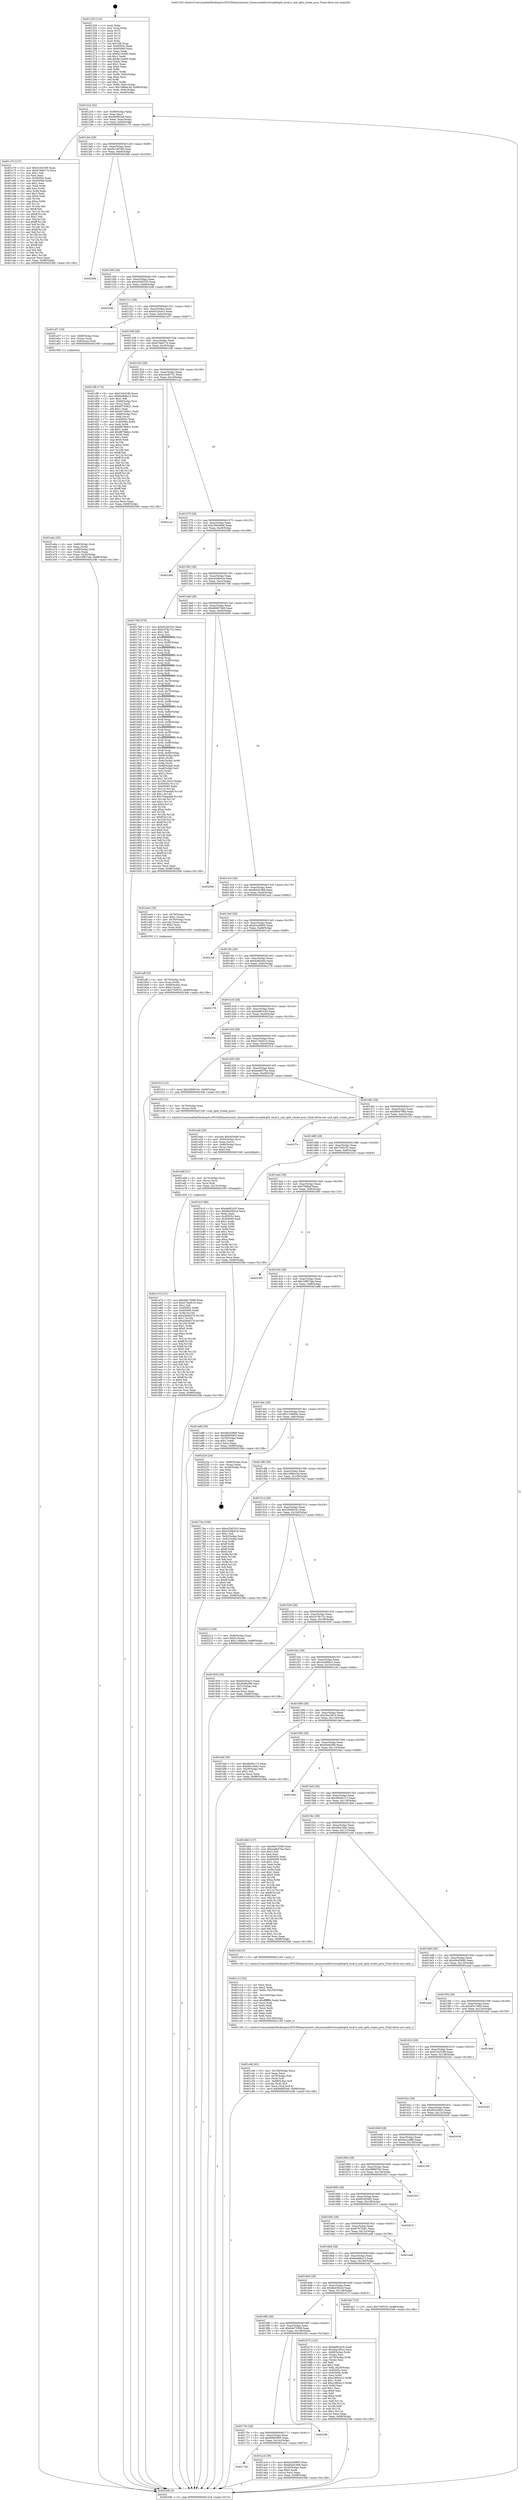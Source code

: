 digraph "0x401250" {
  label = "0x401250 (/mnt/c/Users/mathe/Desktop/tcc/POCII/binaries/extr_linuxsounddriversopl4opl4_local.h_snd_opl4_create_proc_Final-ollvm.out::main(0))"
  labelloc = "t"
  node[shape=record]

  Entry [label="",width=0.3,height=0.3,shape=circle,fillcolor=black,style=filled]
  "0x4012c4" [label="{
     0x4012c4 [32]\l
     | [instrs]\l
     &nbsp;&nbsp;0x4012c4 \<+6\>: mov -0x98(%rbp),%eax\l
     &nbsp;&nbsp;0x4012ca \<+2\>: mov %eax,%ecx\l
     &nbsp;&nbsp;0x4012cc \<+6\>: sub $0x949f53a6,%ecx\l
     &nbsp;&nbsp;0x4012d2 \<+6\>: mov %eax,-0xac(%rbp)\l
     &nbsp;&nbsp;0x4012d8 \<+6\>: mov %ecx,-0xb0(%rbp)\l
     &nbsp;&nbsp;0x4012de \<+6\>: je 0000000000401c70 \<main+0xa20\>\l
  }"]
  "0x401c70" [label="{
     0x401c70 [137]\l
     | [instrs]\l
     &nbsp;&nbsp;0x401c70 \<+5\>: mov $0x516cf189,%eax\l
     &nbsp;&nbsp;0x401c75 \<+5\>: mov $0xb79e6174,%ecx\l
     &nbsp;&nbsp;0x401c7a \<+2\>: mov $0x1,%dl\l
     &nbsp;&nbsp;0x401c7c \<+2\>: xor %esi,%esi\l
     &nbsp;&nbsp;0x401c7e \<+7\>: mov 0x40505c,%edi\l
     &nbsp;&nbsp;0x401c85 \<+8\>: mov 0x405060,%r8d\l
     &nbsp;&nbsp;0x401c8d \<+3\>: sub $0x1,%esi\l
     &nbsp;&nbsp;0x401c90 \<+3\>: mov %edi,%r9d\l
     &nbsp;&nbsp;0x401c93 \<+3\>: add %esi,%r9d\l
     &nbsp;&nbsp;0x401c96 \<+4\>: imul %r9d,%edi\l
     &nbsp;&nbsp;0x401c9a \<+3\>: and $0x1,%edi\l
     &nbsp;&nbsp;0x401c9d \<+3\>: cmp $0x0,%edi\l
     &nbsp;&nbsp;0x401ca0 \<+4\>: sete %r10b\l
     &nbsp;&nbsp;0x401ca4 \<+4\>: cmp $0xa,%r8d\l
     &nbsp;&nbsp;0x401ca8 \<+4\>: setl %r11b\l
     &nbsp;&nbsp;0x401cac \<+3\>: mov %r10b,%bl\l
     &nbsp;&nbsp;0x401caf \<+3\>: xor $0xff,%bl\l
     &nbsp;&nbsp;0x401cb2 \<+3\>: mov %r11b,%r14b\l
     &nbsp;&nbsp;0x401cb5 \<+4\>: xor $0xff,%r14b\l
     &nbsp;&nbsp;0x401cb9 \<+3\>: xor $0x1,%dl\l
     &nbsp;&nbsp;0x401cbc \<+3\>: mov %bl,%r15b\l
     &nbsp;&nbsp;0x401cbf \<+4\>: and $0xff,%r15b\l
     &nbsp;&nbsp;0x401cc3 \<+3\>: and %dl,%r10b\l
     &nbsp;&nbsp;0x401cc6 \<+3\>: mov %r14b,%r12b\l
     &nbsp;&nbsp;0x401cc9 \<+4\>: and $0xff,%r12b\l
     &nbsp;&nbsp;0x401ccd \<+3\>: and %dl,%r11b\l
     &nbsp;&nbsp;0x401cd0 \<+3\>: or %r10b,%r15b\l
     &nbsp;&nbsp;0x401cd3 \<+3\>: or %r11b,%r12b\l
     &nbsp;&nbsp;0x401cd6 \<+3\>: xor %r12b,%r15b\l
     &nbsp;&nbsp;0x401cd9 \<+3\>: or %r14b,%bl\l
     &nbsp;&nbsp;0x401cdc \<+3\>: xor $0xff,%bl\l
     &nbsp;&nbsp;0x401cdf \<+3\>: or $0x1,%dl\l
     &nbsp;&nbsp;0x401ce2 \<+2\>: and %dl,%bl\l
     &nbsp;&nbsp;0x401ce4 \<+3\>: or %bl,%r15b\l
     &nbsp;&nbsp;0x401ce7 \<+4\>: test $0x1,%r15b\l
     &nbsp;&nbsp;0x401ceb \<+3\>: cmovne %ecx,%eax\l
     &nbsp;&nbsp;0x401cee \<+6\>: mov %eax,-0x98(%rbp)\l
     &nbsp;&nbsp;0x401cf4 \<+5\>: jmp 00000000004023db \<main+0x118b\>\l
  }"]
  "0x4012e4" [label="{
     0x4012e4 [28]\l
     | [instrs]\l
     &nbsp;&nbsp;0x4012e4 \<+5\>: jmp 00000000004012e9 \<main+0x99\>\l
     &nbsp;&nbsp;0x4012e9 \<+6\>: mov -0xac(%rbp),%eax\l
     &nbsp;&nbsp;0x4012ef \<+5\>: sub $0x9c1d97d8,%eax\l
     &nbsp;&nbsp;0x4012f4 \<+6\>: mov %eax,-0xb4(%rbp)\l
     &nbsp;&nbsp;0x4012fa \<+6\>: je 000000000040228b \<main+0x103b\>\l
  }"]
  Exit [label="",width=0.3,height=0.3,shape=circle,fillcolor=black,style=filled,peripheries=2]
  "0x40228b" [label="{
     0x40228b\l
  }", style=dashed]
  "0x401300" [label="{
     0x401300 [28]\l
     | [instrs]\l
     &nbsp;&nbsp;0x401300 \<+5\>: jmp 0000000000401305 \<main+0xb5\>\l
     &nbsp;&nbsp;0x401305 \<+6\>: mov -0xac(%rbp),%eax\l
     &nbsp;&nbsp;0x40130b \<+5\>: sub $0xa5265333,%eax\l
     &nbsp;&nbsp;0x401310 \<+6\>: mov %eax,-0xb8(%rbp)\l
     &nbsp;&nbsp;0x401316 \<+6\>: je 0000000000402246 \<main+0xff6\>\l
  }"]
  "0x401e7d" [label="{
     0x401e7d [151]\l
     | [instrs]\l
     &nbsp;&nbsp;0x401e7d \<+5\>: mov $0x6de73598,%eax\l
     &nbsp;&nbsp;0x401e82 \<+5\>: mov $0xe73ed510,%esi\l
     &nbsp;&nbsp;0x401e87 \<+2\>: mov $0x1,%dl\l
     &nbsp;&nbsp;0x401e89 \<+8\>: mov 0x40505c,%r8d\l
     &nbsp;&nbsp;0x401e91 \<+8\>: mov 0x405060,%r9d\l
     &nbsp;&nbsp;0x401e99 \<+3\>: mov %r8d,%r10d\l
     &nbsp;&nbsp;0x401e9c \<+7\>: add $0xa26dd27d,%r10d\l
     &nbsp;&nbsp;0x401ea3 \<+4\>: sub $0x1,%r10d\l
     &nbsp;&nbsp;0x401ea7 \<+7\>: sub $0xa26dd27d,%r10d\l
     &nbsp;&nbsp;0x401eae \<+4\>: imul %r10d,%r8d\l
     &nbsp;&nbsp;0x401eb2 \<+4\>: and $0x1,%r8d\l
     &nbsp;&nbsp;0x401eb6 \<+4\>: cmp $0x0,%r8d\l
     &nbsp;&nbsp;0x401eba \<+4\>: sete %r11b\l
     &nbsp;&nbsp;0x401ebe \<+4\>: cmp $0xa,%r9d\l
     &nbsp;&nbsp;0x401ec2 \<+3\>: setl %bl\l
     &nbsp;&nbsp;0x401ec5 \<+3\>: mov %r11b,%r14b\l
     &nbsp;&nbsp;0x401ec8 \<+4\>: xor $0xff,%r14b\l
     &nbsp;&nbsp;0x401ecc \<+3\>: mov %bl,%r15b\l
     &nbsp;&nbsp;0x401ecf \<+4\>: xor $0xff,%r15b\l
     &nbsp;&nbsp;0x401ed3 \<+3\>: xor $0x0,%dl\l
     &nbsp;&nbsp;0x401ed6 \<+3\>: mov %r14b,%r12b\l
     &nbsp;&nbsp;0x401ed9 \<+4\>: and $0x0,%r12b\l
     &nbsp;&nbsp;0x401edd \<+3\>: and %dl,%r11b\l
     &nbsp;&nbsp;0x401ee0 \<+3\>: mov %r15b,%r13b\l
     &nbsp;&nbsp;0x401ee3 \<+4\>: and $0x0,%r13b\l
     &nbsp;&nbsp;0x401ee7 \<+2\>: and %dl,%bl\l
     &nbsp;&nbsp;0x401ee9 \<+3\>: or %r11b,%r12b\l
     &nbsp;&nbsp;0x401eec \<+3\>: or %bl,%r13b\l
     &nbsp;&nbsp;0x401eef \<+3\>: xor %r13b,%r12b\l
     &nbsp;&nbsp;0x401ef2 \<+3\>: or %r15b,%r14b\l
     &nbsp;&nbsp;0x401ef5 \<+4\>: xor $0xff,%r14b\l
     &nbsp;&nbsp;0x401ef9 \<+3\>: or $0x0,%dl\l
     &nbsp;&nbsp;0x401efc \<+3\>: and %dl,%r14b\l
     &nbsp;&nbsp;0x401eff \<+3\>: or %r14b,%r12b\l
     &nbsp;&nbsp;0x401f02 \<+4\>: test $0x1,%r12b\l
     &nbsp;&nbsp;0x401f06 \<+3\>: cmovne %esi,%eax\l
     &nbsp;&nbsp;0x401f09 \<+6\>: mov %eax,-0x98(%rbp)\l
     &nbsp;&nbsp;0x401f0f \<+5\>: jmp 00000000004023db \<main+0x118b\>\l
  }"]
  "0x402246" [label="{
     0x402246\l
  }", style=dashed]
  "0x40131c" [label="{
     0x40131c [28]\l
     | [instrs]\l
     &nbsp;&nbsp;0x40131c \<+5\>: jmp 0000000000401321 \<main+0xd1\>\l
     &nbsp;&nbsp;0x401321 \<+6\>: mov -0xac(%rbp),%eax\l
     &nbsp;&nbsp;0x401327 \<+5\>: sub $0xb520cec3,%eax\l
     &nbsp;&nbsp;0x40132c \<+6\>: mov %eax,-0xbc(%rbp)\l
     &nbsp;&nbsp;0x401332 \<+6\>: je 0000000000401a57 \<main+0x807\>\l
  }"]
  "0x401e68" [label="{
     0x401e68 [21]\l
     | [instrs]\l
     &nbsp;&nbsp;0x401e68 \<+4\>: mov -0x70(%rbp),%rcx\l
     &nbsp;&nbsp;0x401e6c \<+3\>: mov (%rcx),%rcx\l
     &nbsp;&nbsp;0x401e6f \<+3\>: mov %rcx,%rdi\l
     &nbsp;&nbsp;0x401e72 \<+6\>: mov %eax,-0x15c(%rbp)\l
     &nbsp;&nbsp;0x401e78 \<+5\>: call 0000000000401030 \<free@plt\>\l
     | [calls]\l
     &nbsp;&nbsp;0x401030 \{1\} (unknown)\l
  }"]
  "0x401a57" [label="{
     0x401a57 [19]\l
     | [instrs]\l
     &nbsp;&nbsp;0x401a57 \<+7\>: mov -0x88(%rbp),%rax\l
     &nbsp;&nbsp;0x401a5e \<+3\>: mov (%rax),%rax\l
     &nbsp;&nbsp;0x401a61 \<+4\>: mov 0x8(%rax),%rdi\l
     &nbsp;&nbsp;0x401a65 \<+5\>: call 0000000000401060 \<atoi@plt\>\l
     | [calls]\l
     &nbsp;&nbsp;0x401060 \{1\} (unknown)\l
  }"]
  "0x401338" [label="{
     0x401338 [28]\l
     | [instrs]\l
     &nbsp;&nbsp;0x401338 \<+5\>: jmp 000000000040133d \<main+0xed\>\l
     &nbsp;&nbsp;0x40133d \<+6\>: mov -0xac(%rbp),%eax\l
     &nbsp;&nbsp;0x401343 \<+5\>: sub $0xb79e6174,%eax\l
     &nbsp;&nbsp;0x401348 \<+6\>: mov %eax,-0xc0(%rbp)\l
     &nbsp;&nbsp;0x40134e \<+6\>: je 0000000000401cf9 \<main+0xaa9\>\l
  }"]
  "0x401e4b" [label="{
     0x401e4b [29]\l
     | [instrs]\l
     &nbsp;&nbsp;0x401e4b \<+10\>: movabs $0x4030d6,%rdi\l
     &nbsp;&nbsp;0x401e55 \<+4\>: mov -0x60(%rbp),%rcx\l
     &nbsp;&nbsp;0x401e59 \<+2\>: mov %eax,(%rcx)\l
     &nbsp;&nbsp;0x401e5b \<+4\>: mov -0x60(%rbp),%rcx\l
     &nbsp;&nbsp;0x401e5f \<+2\>: mov (%rcx),%esi\l
     &nbsp;&nbsp;0x401e61 \<+2\>: mov $0x0,%al\l
     &nbsp;&nbsp;0x401e63 \<+5\>: call 0000000000401040 \<printf@plt\>\l
     | [calls]\l
     &nbsp;&nbsp;0x401040 \{1\} (unknown)\l
  }"]
  "0x401cf9" [label="{
     0x401cf9 [174]\l
     | [instrs]\l
     &nbsp;&nbsp;0x401cf9 \<+5\>: mov $0x516cf189,%eax\l
     &nbsp;&nbsp;0x401cfe \<+5\>: mov $0x6adb6a13,%ecx\l
     &nbsp;&nbsp;0x401d03 \<+2\>: mov $0x1,%dl\l
     &nbsp;&nbsp;0x401d05 \<+4\>: mov -0x68(%rbp),%rsi\l
     &nbsp;&nbsp;0x401d09 \<+2\>: mov (%rsi),%edi\l
     &nbsp;&nbsp;0x401d0b \<+6\>: sub $0x837d5821,%edi\l
     &nbsp;&nbsp;0x401d11 \<+3\>: add $0x1,%edi\l
     &nbsp;&nbsp;0x401d14 \<+6\>: add $0x837d5821,%edi\l
     &nbsp;&nbsp;0x401d1a \<+4\>: mov -0x68(%rbp),%rsi\l
     &nbsp;&nbsp;0x401d1e \<+2\>: mov %edi,(%rsi)\l
     &nbsp;&nbsp;0x401d20 \<+7\>: mov 0x40505c,%edi\l
     &nbsp;&nbsp;0x401d27 \<+8\>: mov 0x405060,%r8d\l
     &nbsp;&nbsp;0x401d2f \<+3\>: mov %edi,%r9d\l
     &nbsp;&nbsp;0x401d32 \<+7\>: sub $0x8878b6cc,%r9d\l
     &nbsp;&nbsp;0x401d39 \<+4\>: sub $0x1,%r9d\l
     &nbsp;&nbsp;0x401d3d \<+7\>: add $0x8878b6cc,%r9d\l
     &nbsp;&nbsp;0x401d44 \<+4\>: imul %r9d,%edi\l
     &nbsp;&nbsp;0x401d48 \<+3\>: and $0x1,%edi\l
     &nbsp;&nbsp;0x401d4b \<+3\>: cmp $0x0,%edi\l
     &nbsp;&nbsp;0x401d4e \<+4\>: sete %r10b\l
     &nbsp;&nbsp;0x401d52 \<+4\>: cmp $0xa,%r8d\l
     &nbsp;&nbsp;0x401d56 \<+4\>: setl %r11b\l
     &nbsp;&nbsp;0x401d5a \<+3\>: mov %r10b,%bl\l
     &nbsp;&nbsp;0x401d5d \<+3\>: xor $0xff,%bl\l
     &nbsp;&nbsp;0x401d60 \<+3\>: mov %r11b,%r14b\l
     &nbsp;&nbsp;0x401d63 \<+4\>: xor $0xff,%r14b\l
     &nbsp;&nbsp;0x401d67 \<+3\>: xor $0x1,%dl\l
     &nbsp;&nbsp;0x401d6a \<+3\>: mov %bl,%r15b\l
     &nbsp;&nbsp;0x401d6d \<+4\>: and $0xff,%r15b\l
     &nbsp;&nbsp;0x401d71 \<+3\>: and %dl,%r10b\l
     &nbsp;&nbsp;0x401d74 \<+3\>: mov %r14b,%r12b\l
     &nbsp;&nbsp;0x401d77 \<+4\>: and $0xff,%r12b\l
     &nbsp;&nbsp;0x401d7b \<+3\>: and %dl,%r11b\l
     &nbsp;&nbsp;0x401d7e \<+3\>: or %r10b,%r15b\l
     &nbsp;&nbsp;0x401d81 \<+3\>: or %r11b,%r12b\l
     &nbsp;&nbsp;0x401d84 \<+3\>: xor %r12b,%r15b\l
     &nbsp;&nbsp;0x401d87 \<+3\>: or %r14b,%bl\l
     &nbsp;&nbsp;0x401d8a \<+3\>: xor $0xff,%bl\l
     &nbsp;&nbsp;0x401d8d \<+3\>: or $0x1,%dl\l
     &nbsp;&nbsp;0x401d90 \<+2\>: and %dl,%bl\l
     &nbsp;&nbsp;0x401d92 \<+3\>: or %bl,%r15b\l
     &nbsp;&nbsp;0x401d95 \<+4\>: test $0x1,%r15b\l
     &nbsp;&nbsp;0x401d99 \<+3\>: cmovne %ecx,%eax\l
     &nbsp;&nbsp;0x401d9c \<+6\>: mov %eax,-0x98(%rbp)\l
     &nbsp;&nbsp;0x401da2 \<+5\>: jmp 00000000004023db \<main+0x118b\>\l
  }"]
  "0x401354" [label="{
     0x401354 [28]\l
     | [instrs]\l
     &nbsp;&nbsp;0x401354 \<+5\>: jmp 0000000000401359 \<main+0x109\>\l
     &nbsp;&nbsp;0x401359 \<+6\>: mov -0xac(%rbp),%eax\l
     &nbsp;&nbsp;0x40135f \<+5\>: sub $0xc4cd9731,%eax\l
     &nbsp;&nbsp;0x401364 \<+6\>: mov %eax,-0xc4(%rbp)\l
     &nbsp;&nbsp;0x40136a \<+6\>: je 00000000004021a2 \<main+0xf52\>\l
  }"]
  "0x401c46" [label="{
     0x401c46 [42]\l
     | [instrs]\l
     &nbsp;&nbsp;0x401c46 \<+6\>: mov -0x158(%rbp),%ecx\l
     &nbsp;&nbsp;0x401c4c \<+3\>: imul %eax,%ecx\l
     &nbsp;&nbsp;0x401c4f \<+4\>: mov -0x70(%rbp),%r8\l
     &nbsp;&nbsp;0x401c53 \<+3\>: mov (%r8),%r8\l
     &nbsp;&nbsp;0x401c56 \<+4\>: mov -0x68(%rbp),%r9\l
     &nbsp;&nbsp;0x401c5a \<+3\>: movslq (%r9),%r9\l
     &nbsp;&nbsp;0x401c5d \<+4\>: mov %ecx,(%r8,%r9,4)\l
     &nbsp;&nbsp;0x401c61 \<+10\>: movl $0x949f53a6,-0x98(%rbp)\l
     &nbsp;&nbsp;0x401c6b \<+5\>: jmp 00000000004023db \<main+0x118b\>\l
  }"]
  "0x4021a2" [label="{
     0x4021a2\l
  }", style=dashed]
  "0x401370" [label="{
     0x401370 [28]\l
     | [instrs]\l
     &nbsp;&nbsp;0x401370 \<+5\>: jmp 0000000000401375 \<main+0x125\>\l
     &nbsp;&nbsp;0x401375 \<+6\>: mov -0xac(%rbp),%eax\l
     &nbsp;&nbsp;0x40137b \<+5\>: sub $0xc56e5e69,%eax\l
     &nbsp;&nbsp;0x401380 \<+6\>: mov %eax,-0xc8(%rbp)\l
     &nbsp;&nbsp;0x401386 \<+6\>: je 0000000000402348 \<main+0x10f8\>\l
  }"]
  "0x401c12" [label="{
     0x401c12 [52]\l
     | [instrs]\l
     &nbsp;&nbsp;0x401c12 \<+2\>: xor %ecx,%ecx\l
     &nbsp;&nbsp;0x401c14 \<+5\>: mov $0x2,%edx\l
     &nbsp;&nbsp;0x401c19 \<+6\>: mov %edx,-0x154(%rbp)\l
     &nbsp;&nbsp;0x401c1f \<+1\>: cltd\l
     &nbsp;&nbsp;0x401c20 \<+6\>: mov -0x154(%rbp),%esi\l
     &nbsp;&nbsp;0x401c26 \<+2\>: idiv %esi\l
     &nbsp;&nbsp;0x401c28 \<+6\>: imul $0xfffffffe,%edx,%edx\l
     &nbsp;&nbsp;0x401c2e \<+2\>: mov %ecx,%edi\l
     &nbsp;&nbsp;0x401c30 \<+2\>: sub %edx,%edi\l
     &nbsp;&nbsp;0x401c32 \<+2\>: mov %ecx,%edx\l
     &nbsp;&nbsp;0x401c34 \<+3\>: sub $0x1,%edx\l
     &nbsp;&nbsp;0x401c37 \<+2\>: add %edx,%edi\l
     &nbsp;&nbsp;0x401c39 \<+2\>: sub %edi,%ecx\l
     &nbsp;&nbsp;0x401c3b \<+6\>: mov %ecx,-0x158(%rbp)\l
     &nbsp;&nbsp;0x401c41 \<+5\>: call 0000000000401160 \<next_i\>\l
     | [calls]\l
     &nbsp;&nbsp;0x401160 \{1\} (/mnt/c/Users/mathe/Desktop/tcc/POCII/binaries/extr_linuxsounddriversopl4opl4_local.h_snd_opl4_create_proc_Final-ollvm.out::next_i)\l
  }"]
  "0x402348" [label="{
     0x402348\l
  }", style=dashed]
  "0x40138c" [label="{
     0x40138c [28]\l
     | [instrs]\l
     &nbsp;&nbsp;0x40138c \<+5\>: jmp 0000000000401391 \<main+0x141\>\l
     &nbsp;&nbsp;0x401391 \<+6\>: mov -0xac(%rbp),%eax\l
     &nbsp;&nbsp;0x401397 \<+5\>: sub $0xc628b424,%eax\l
     &nbsp;&nbsp;0x40139c \<+6\>: mov %eax,-0xcc(%rbp)\l
     &nbsp;&nbsp;0x4013a2 \<+6\>: je 00000000004017b8 \<main+0x568\>\l
  }"]
  "0x401aff" [label="{
     0x401aff [32]\l
     | [instrs]\l
     &nbsp;&nbsp;0x401aff \<+4\>: mov -0x70(%rbp),%rdi\l
     &nbsp;&nbsp;0x401b03 \<+3\>: mov %rax,(%rdi)\l
     &nbsp;&nbsp;0x401b06 \<+4\>: mov -0x68(%rbp),%rax\l
     &nbsp;&nbsp;0x401b0a \<+6\>: movl $0x0,(%rax)\l
     &nbsp;&nbsp;0x401b10 \<+10\>: movl $0x750f103,-0x98(%rbp)\l
     &nbsp;&nbsp;0x401b1a \<+5\>: jmp 00000000004023db \<main+0x118b\>\l
  }"]
  "0x4017b8" [label="{
     0x4017b8 [376]\l
     | [instrs]\l
     &nbsp;&nbsp;0x4017b8 \<+5\>: mov $0xa5265333,%eax\l
     &nbsp;&nbsp;0x4017bd \<+5\>: mov $0x2478c72c,%ecx\l
     &nbsp;&nbsp;0x4017c2 \<+2\>: mov $0x1,%dl\l
     &nbsp;&nbsp;0x4017c4 \<+3\>: mov %rsp,%rsi\l
     &nbsp;&nbsp;0x4017c7 \<+4\>: add $0xfffffffffffffff0,%rsi\l
     &nbsp;&nbsp;0x4017cb \<+3\>: mov %rsi,%rsp\l
     &nbsp;&nbsp;0x4017ce \<+7\>: mov %rsi,-0x90(%rbp)\l
     &nbsp;&nbsp;0x4017d5 \<+3\>: mov %rsp,%rsi\l
     &nbsp;&nbsp;0x4017d8 \<+4\>: add $0xfffffffffffffff0,%rsi\l
     &nbsp;&nbsp;0x4017dc \<+3\>: mov %rsi,%rsp\l
     &nbsp;&nbsp;0x4017df \<+3\>: mov %rsp,%rdi\l
     &nbsp;&nbsp;0x4017e2 \<+4\>: add $0xfffffffffffffff0,%rdi\l
     &nbsp;&nbsp;0x4017e6 \<+3\>: mov %rdi,%rsp\l
     &nbsp;&nbsp;0x4017e9 \<+7\>: mov %rdi,-0x88(%rbp)\l
     &nbsp;&nbsp;0x4017f0 \<+3\>: mov %rsp,%rdi\l
     &nbsp;&nbsp;0x4017f3 \<+4\>: add $0xfffffffffffffff0,%rdi\l
     &nbsp;&nbsp;0x4017f7 \<+3\>: mov %rdi,%rsp\l
     &nbsp;&nbsp;0x4017fa \<+4\>: mov %rdi,-0x80(%rbp)\l
     &nbsp;&nbsp;0x4017fe \<+3\>: mov %rsp,%rdi\l
     &nbsp;&nbsp;0x401801 \<+4\>: add $0xfffffffffffffff0,%rdi\l
     &nbsp;&nbsp;0x401805 \<+3\>: mov %rdi,%rsp\l
     &nbsp;&nbsp;0x401808 \<+4\>: mov %rdi,-0x78(%rbp)\l
     &nbsp;&nbsp;0x40180c \<+3\>: mov %rsp,%rdi\l
     &nbsp;&nbsp;0x40180f \<+4\>: add $0xfffffffffffffff0,%rdi\l
     &nbsp;&nbsp;0x401813 \<+3\>: mov %rdi,%rsp\l
     &nbsp;&nbsp;0x401816 \<+4\>: mov %rdi,-0x70(%rbp)\l
     &nbsp;&nbsp;0x40181a \<+3\>: mov %rsp,%rdi\l
     &nbsp;&nbsp;0x40181d \<+4\>: add $0xfffffffffffffff0,%rdi\l
     &nbsp;&nbsp;0x401821 \<+3\>: mov %rdi,%rsp\l
     &nbsp;&nbsp;0x401824 \<+4\>: mov %rdi,-0x68(%rbp)\l
     &nbsp;&nbsp;0x401828 \<+3\>: mov %rsp,%rdi\l
     &nbsp;&nbsp;0x40182b \<+4\>: add $0xfffffffffffffff0,%rdi\l
     &nbsp;&nbsp;0x40182f \<+3\>: mov %rdi,%rsp\l
     &nbsp;&nbsp;0x401832 \<+4\>: mov %rdi,-0x60(%rbp)\l
     &nbsp;&nbsp;0x401836 \<+3\>: mov %rsp,%rdi\l
     &nbsp;&nbsp;0x401839 \<+4\>: add $0xfffffffffffffff0,%rdi\l
     &nbsp;&nbsp;0x40183d \<+3\>: mov %rdi,%rsp\l
     &nbsp;&nbsp;0x401840 \<+4\>: mov %rdi,-0x58(%rbp)\l
     &nbsp;&nbsp;0x401844 \<+3\>: mov %rsp,%rdi\l
     &nbsp;&nbsp;0x401847 \<+4\>: add $0xfffffffffffffff0,%rdi\l
     &nbsp;&nbsp;0x40184b \<+3\>: mov %rdi,%rsp\l
     &nbsp;&nbsp;0x40184e \<+4\>: mov %rdi,-0x50(%rbp)\l
     &nbsp;&nbsp;0x401852 \<+3\>: mov %rsp,%rdi\l
     &nbsp;&nbsp;0x401855 \<+4\>: add $0xfffffffffffffff0,%rdi\l
     &nbsp;&nbsp;0x401859 \<+3\>: mov %rdi,%rsp\l
     &nbsp;&nbsp;0x40185c \<+4\>: mov %rdi,-0x48(%rbp)\l
     &nbsp;&nbsp;0x401860 \<+3\>: mov %rsp,%rdi\l
     &nbsp;&nbsp;0x401863 \<+4\>: add $0xfffffffffffffff0,%rdi\l
     &nbsp;&nbsp;0x401867 \<+3\>: mov %rdi,%rsp\l
     &nbsp;&nbsp;0x40186a \<+4\>: mov %rdi,-0x40(%rbp)\l
     &nbsp;&nbsp;0x40186e \<+7\>: mov -0x90(%rbp),%rdi\l
     &nbsp;&nbsp;0x401875 \<+6\>: movl $0x0,(%rdi)\l
     &nbsp;&nbsp;0x40187b \<+7\>: mov -0x9c(%rbp),%r8d\l
     &nbsp;&nbsp;0x401882 \<+3\>: mov %r8d,(%rsi)\l
     &nbsp;&nbsp;0x401885 \<+7\>: mov -0x88(%rbp),%rdi\l
     &nbsp;&nbsp;0x40188c \<+7\>: mov -0xa8(%rbp),%r9\l
     &nbsp;&nbsp;0x401893 \<+3\>: mov %r9,(%rdi)\l
     &nbsp;&nbsp;0x401896 \<+3\>: cmpl $0x2,(%rsi)\l
     &nbsp;&nbsp;0x401899 \<+4\>: setne %r10b\l
     &nbsp;&nbsp;0x40189d \<+4\>: and $0x1,%r10b\l
     &nbsp;&nbsp;0x4018a1 \<+4\>: mov %r10b,-0x31(%rbp)\l
     &nbsp;&nbsp;0x4018a5 \<+8\>: mov 0x40505c,%r11d\l
     &nbsp;&nbsp;0x4018ad \<+7\>: mov 0x405060,%ebx\l
     &nbsp;&nbsp;0x4018b4 \<+3\>: mov %r11d,%r14d\l
     &nbsp;&nbsp;0x4018b7 \<+7\>: add $0x703aeda8,%r14d\l
     &nbsp;&nbsp;0x4018be \<+4\>: sub $0x1,%r14d\l
     &nbsp;&nbsp;0x4018c2 \<+7\>: sub $0x703aeda8,%r14d\l
     &nbsp;&nbsp;0x4018c9 \<+4\>: imul %r14d,%r11d\l
     &nbsp;&nbsp;0x4018cd \<+4\>: and $0x1,%r11d\l
     &nbsp;&nbsp;0x4018d1 \<+4\>: cmp $0x0,%r11d\l
     &nbsp;&nbsp;0x4018d5 \<+4\>: sete %r10b\l
     &nbsp;&nbsp;0x4018d9 \<+3\>: cmp $0xa,%ebx\l
     &nbsp;&nbsp;0x4018dc \<+4\>: setl %r15b\l
     &nbsp;&nbsp;0x4018e0 \<+3\>: mov %r10b,%r12b\l
     &nbsp;&nbsp;0x4018e3 \<+4\>: xor $0xff,%r12b\l
     &nbsp;&nbsp;0x4018e7 \<+3\>: mov %r15b,%r13b\l
     &nbsp;&nbsp;0x4018ea \<+4\>: xor $0xff,%r13b\l
     &nbsp;&nbsp;0x4018ee \<+3\>: xor $0x0,%dl\l
     &nbsp;&nbsp;0x4018f1 \<+3\>: mov %r12b,%sil\l
     &nbsp;&nbsp;0x4018f4 \<+4\>: and $0x0,%sil\l
     &nbsp;&nbsp;0x4018f8 \<+3\>: and %dl,%r10b\l
     &nbsp;&nbsp;0x4018fb \<+3\>: mov %r13b,%dil\l
     &nbsp;&nbsp;0x4018fe \<+4\>: and $0x0,%dil\l
     &nbsp;&nbsp;0x401902 \<+3\>: and %dl,%r15b\l
     &nbsp;&nbsp;0x401905 \<+3\>: or %r10b,%sil\l
     &nbsp;&nbsp;0x401908 \<+3\>: or %r15b,%dil\l
     &nbsp;&nbsp;0x40190b \<+3\>: xor %dil,%sil\l
     &nbsp;&nbsp;0x40190e \<+3\>: or %r13b,%r12b\l
     &nbsp;&nbsp;0x401911 \<+4\>: xor $0xff,%r12b\l
     &nbsp;&nbsp;0x401915 \<+3\>: or $0x0,%dl\l
     &nbsp;&nbsp;0x401918 \<+3\>: and %dl,%r12b\l
     &nbsp;&nbsp;0x40191b \<+3\>: or %r12b,%sil\l
     &nbsp;&nbsp;0x40191e \<+4\>: test $0x1,%sil\l
     &nbsp;&nbsp;0x401922 \<+3\>: cmovne %ecx,%eax\l
     &nbsp;&nbsp;0x401925 \<+6\>: mov %eax,-0x98(%rbp)\l
     &nbsp;&nbsp;0x40192b \<+5\>: jmp 00000000004023db \<main+0x118b\>\l
  }"]
  "0x4013a8" [label="{
     0x4013a8 [28]\l
     | [instrs]\l
     &nbsp;&nbsp;0x4013a8 \<+5\>: jmp 00000000004013ad \<main+0x15d\>\l
     &nbsp;&nbsp;0x4013ad \<+6\>: mov -0xac(%rbp),%eax\l
     &nbsp;&nbsp;0x4013b3 \<+5\>: sub $0xd6667d49,%eax\l
     &nbsp;&nbsp;0x4013b8 \<+6\>: mov %eax,-0xd0(%rbp)\l
     &nbsp;&nbsp;0x4013be \<+6\>: je 0000000000402006 \<main+0xdb6\>\l
  }"]
  "0x401728" [label="{
     0x401728\l
  }", style=dashed]
  "0x402006" [label="{
     0x402006\l
  }", style=dashed]
  "0x4013c4" [label="{
     0x4013c4 [28]\l
     | [instrs]\l
     &nbsp;&nbsp;0x4013c4 \<+5\>: jmp 00000000004013c9 \<main+0x179\>\l
     &nbsp;&nbsp;0x4013c9 \<+6\>: mov -0xac(%rbp),%eax\l
     &nbsp;&nbsp;0x4013cf \<+5\>: sub $0xdbdd1968,%eax\l
     &nbsp;&nbsp;0x4013d4 \<+6\>: mov %eax,-0xd4(%rbp)\l
     &nbsp;&nbsp;0x4013da \<+6\>: je 0000000000401ae2 \<main+0x892\>\l
  }"]
  "0x401ac4" [label="{
     0x401ac4 [30]\l
     | [instrs]\l
     &nbsp;&nbsp;0x401ac4 \<+5\>: mov $0xdca36900,%eax\l
     &nbsp;&nbsp;0x401ac9 \<+5\>: mov $0xdbdd1968,%ecx\l
     &nbsp;&nbsp;0x401ace \<+3\>: mov -0x30(%rbp),%edx\l
     &nbsp;&nbsp;0x401ad1 \<+3\>: cmp $0x0,%edx\l
     &nbsp;&nbsp;0x401ad4 \<+3\>: cmove %ecx,%eax\l
     &nbsp;&nbsp;0x401ad7 \<+6\>: mov %eax,-0x98(%rbp)\l
     &nbsp;&nbsp;0x401add \<+5\>: jmp 00000000004023db \<main+0x118b\>\l
  }"]
  "0x401ae2" [label="{
     0x401ae2 [29]\l
     | [instrs]\l
     &nbsp;&nbsp;0x401ae2 \<+4\>: mov -0x78(%rbp),%rax\l
     &nbsp;&nbsp;0x401ae6 \<+6\>: movl $0x1,(%rax)\l
     &nbsp;&nbsp;0x401aec \<+4\>: mov -0x78(%rbp),%rax\l
     &nbsp;&nbsp;0x401af0 \<+3\>: movslq (%rax),%rax\l
     &nbsp;&nbsp;0x401af3 \<+4\>: shl $0x2,%rax\l
     &nbsp;&nbsp;0x401af7 \<+3\>: mov %rax,%rdi\l
     &nbsp;&nbsp;0x401afa \<+5\>: call 0000000000401050 \<malloc@plt\>\l
     | [calls]\l
     &nbsp;&nbsp;0x401050 \{1\} (unknown)\l
  }"]
  "0x4013e0" [label="{
     0x4013e0 [28]\l
     | [instrs]\l
     &nbsp;&nbsp;0x4013e0 \<+5\>: jmp 00000000004013e5 \<main+0x195\>\l
     &nbsp;&nbsp;0x4013e5 \<+6\>: mov -0xac(%rbp),%eax\l
     &nbsp;&nbsp;0x4013eb \<+5\>: sub $0xdca36900,%eax\l
     &nbsp;&nbsp;0x4013f0 \<+6\>: mov %eax,-0xd8(%rbp)\l
     &nbsp;&nbsp;0x4013f6 \<+6\>: je 00000000004021ef \<main+0xf9f\>\l
  }"]
  "0x40170c" [label="{
     0x40170c [28]\l
     | [instrs]\l
     &nbsp;&nbsp;0x40170c \<+5\>: jmp 0000000000401711 \<main+0x4c1\>\l
     &nbsp;&nbsp;0x401711 \<+6\>: mov -0xac(%rbp),%eax\l
     &nbsp;&nbsp;0x401717 \<+5\>: sub $0x6f565d05,%eax\l
     &nbsp;&nbsp;0x40171c \<+6\>: mov %eax,-0x14c(%rbp)\l
     &nbsp;&nbsp;0x401722 \<+6\>: je 0000000000401ac4 \<main+0x874\>\l
  }"]
  "0x4021ef" [label="{
     0x4021ef\l
  }", style=dashed]
  "0x4013fc" [label="{
     0x4013fc [28]\l
     | [instrs]\l
     &nbsp;&nbsp;0x4013fc \<+5\>: jmp 0000000000401401 \<main+0x1b1\>\l
     &nbsp;&nbsp;0x401401 \<+6\>: mov -0xac(%rbp),%eax\l
     &nbsp;&nbsp;0x401407 \<+5\>: sub $0xdcf024dc,%eax\l
     &nbsp;&nbsp;0x40140c \<+6\>: mov %eax,-0xdc(%rbp)\l
     &nbsp;&nbsp;0x401412 \<+6\>: je 0000000000402178 \<main+0xf28\>\l
  }"]
  "0x4022fb" [label="{
     0x4022fb\l
  }", style=dashed]
  "0x402178" [label="{
     0x402178\l
  }", style=dashed]
  "0x401418" [label="{
     0x401418 [28]\l
     | [instrs]\l
     &nbsp;&nbsp;0x401418 \<+5\>: jmp 000000000040141d \<main+0x1cd\>\l
     &nbsp;&nbsp;0x40141d \<+6\>: mov -0xac(%rbp),%eax\l
     &nbsp;&nbsp;0x401423 \<+5\>: sub $0xdef81b35,%eax\l
     &nbsp;&nbsp;0x401428 \<+6\>: mov %eax,-0xe0(%rbp)\l
     &nbsp;&nbsp;0x40142e \<+6\>: je 00000000004022ac \<main+0x105c\>\l
  }"]
  "0x4016f0" [label="{
     0x4016f0 [28]\l
     | [instrs]\l
     &nbsp;&nbsp;0x4016f0 \<+5\>: jmp 00000000004016f5 \<main+0x4a5\>\l
     &nbsp;&nbsp;0x4016f5 \<+6\>: mov -0xac(%rbp),%eax\l
     &nbsp;&nbsp;0x4016fb \<+5\>: sub $0x6de73598,%eax\l
     &nbsp;&nbsp;0x401700 \<+6\>: mov %eax,-0x148(%rbp)\l
     &nbsp;&nbsp;0x401706 \<+6\>: je 00000000004022fb \<main+0x10ab\>\l
  }"]
  "0x4022ac" [label="{
     0x4022ac\l
  }", style=dashed]
  "0x401434" [label="{
     0x401434 [28]\l
     | [instrs]\l
     &nbsp;&nbsp;0x401434 \<+5\>: jmp 0000000000401439 \<main+0x1e9\>\l
     &nbsp;&nbsp;0x401439 \<+6\>: mov -0xac(%rbp),%eax\l
     &nbsp;&nbsp;0x40143f \<+5\>: sub $0xe73ed510,%eax\l
     &nbsp;&nbsp;0x401444 \<+6\>: mov %eax,-0xe4(%rbp)\l
     &nbsp;&nbsp;0x40144a \<+6\>: je 0000000000401f14 \<main+0xcc4\>\l
  }"]
  "0x401b75" [label="{
     0x401b75 [122]\l
     | [instrs]\l
     &nbsp;&nbsp;0x401b75 \<+5\>: mov $0xdef81b35,%eax\l
     &nbsp;&nbsp;0x401b7a \<+5\>: mov $0x2ba1f01d,%ecx\l
     &nbsp;&nbsp;0x401b7f \<+4\>: mov -0x68(%rbp),%rdx\l
     &nbsp;&nbsp;0x401b83 \<+2\>: mov (%rdx),%esi\l
     &nbsp;&nbsp;0x401b85 \<+4\>: mov -0x78(%rbp),%rdx\l
     &nbsp;&nbsp;0x401b89 \<+2\>: cmp (%rdx),%esi\l
     &nbsp;&nbsp;0x401b8b \<+4\>: setl %dil\l
     &nbsp;&nbsp;0x401b8f \<+4\>: and $0x1,%dil\l
     &nbsp;&nbsp;0x401b93 \<+4\>: mov %dil,-0x29(%rbp)\l
     &nbsp;&nbsp;0x401b97 \<+7\>: mov 0x40505c,%esi\l
     &nbsp;&nbsp;0x401b9e \<+8\>: mov 0x405060,%r8d\l
     &nbsp;&nbsp;0x401ba6 \<+3\>: mov %esi,%r9d\l
     &nbsp;&nbsp;0x401ba9 \<+7\>: sub $0xc2893a13,%r9d\l
     &nbsp;&nbsp;0x401bb0 \<+4\>: sub $0x1,%r9d\l
     &nbsp;&nbsp;0x401bb4 \<+7\>: add $0xc2893a13,%r9d\l
     &nbsp;&nbsp;0x401bbb \<+4\>: imul %r9d,%esi\l
     &nbsp;&nbsp;0x401bbf \<+3\>: and $0x1,%esi\l
     &nbsp;&nbsp;0x401bc2 \<+3\>: cmp $0x0,%esi\l
     &nbsp;&nbsp;0x401bc5 \<+4\>: sete %dil\l
     &nbsp;&nbsp;0x401bc9 \<+4\>: cmp $0xa,%r8d\l
     &nbsp;&nbsp;0x401bcd \<+4\>: setl %r10b\l
     &nbsp;&nbsp;0x401bd1 \<+3\>: mov %dil,%r11b\l
     &nbsp;&nbsp;0x401bd4 \<+3\>: and %r10b,%r11b\l
     &nbsp;&nbsp;0x401bd7 \<+3\>: xor %r10b,%dil\l
     &nbsp;&nbsp;0x401bda \<+3\>: or %dil,%r11b\l
     &nbsp;&nbsp;0x401bdd \<+4\>: test $0x1,%r11b\l
     &nbsp;&nbsp;0x401be1 \<+3\>: cmovne %ecx,%eax\l
     &nbsp;&nbsp;0x401be4 \<+6\>: mov %eax,-0x98(%rbp)\l
     &nbsp;&nbsp;0x401bea \<+5\>: jmp 00000000004023db \<main+0x118b\>\l
  }"]
  "0x401f14" [label="{
     0x401f14 [15]\l
     | [instrs]\l
     &nbsp;&nbsp;0x401f14 \<+10\>: movl $0x2090616c,-0x98(%rbp)\l
     &nbsp;&nbsp;0x401f1e \<+5\>: jmp 00000000004023db \<main+0x118b\>\l
  }"]
  "0x401450" [label="{
     0x401450 [28]\l
     | [instrs]\l
     &nbsp;&nbsp;0x401450 \<+5\>: jmp 0000000000401455 \<main+0x205\>\l
     &nbsp;&nbsp;0x401455 \<+6\>: mov -0xac(%rbp),%eax\l
     &nbsp;&nbsp;0x40145b \<+5\>: sub $0xeed637be,%eax\l
     &nbsp;&nbsp;0x401460 \<+6\>: mov %eax,-0xe8(%rbp)\l
     &nbsp;&nbsp;0x401466 \<+6\>: je 0000000000401e3f \<main+0xbef\>\l
  }"]
  "0x4016d4" [label="{
     0x4016d4 [28]\l
     | [instrs]\l
     &nbsp;&nbsp;0x4016d4 \<+5\>: jmp 00000000004016d9 \<main+0x489\>\l
     &nbsp;&nbsp;0x4016d9 \<+6\>: mov -0xac(%rbp),%eax\l
     &nbsp;&nbsp;0x4016df \<+5\>: sub $0x6bd392cd,%eax\l
     &nbsp;&nbsp;0x4016e4 \<+6\>: mov %eax,-0x144(%rbp)\l
     &nbsp;&nbsp;0x4016ea \<+6\>: je 0000000000401b75 \<main+0x925\>\l
  }"]
  "0x401e3f" [label="{
     0x401e3f [12]\l
     | [instrs]\l
     &nbsp;&nbsp;0x401e3f \<+4\>: mov -0x70(%rbp),%rax\l
     &nbsp;&nbsp;0x401e43 \<+3\>: mov (%rax),%rdi\l
     &nbsp;&nbsp;0x401e46 \<+5\>: call 0000000000401240 \<snd_opl4_create_proc\>\l
     | [calls]\l
     &nbsp;&nbsp;0x401240 \{1\} (/mnt/c/Users/mathe/Desktop/tcc/POCII/binaries/extr_linuxsounddriversopl4opl4_local.h_snd_opl4_create_proc_Final-ollvm.out::snd_opl4_create_proc)\l
  }"]
  "0x40146c" [label="{
     0x40146c [28]\l
     | [instrs]\l
     &nbsp;&nbsp;0x40146c \<+5\>: jmp 0000000000401471 \<main+0x221\>\l
     &nbsp;&nbsp;0x401471 \<+6\>: mov -0xac(%rbp),%eax\l
     &nbsp;&nbsp;0x401477 \<+5\>: sub $0xf695786e,%eax\l
     &nbsp;&nbsp;0x40147c \<+6\>: mov %eax,-0xec(%rbp)\l
     &nbsp;&nbsp;0x401482 \<+6\>: je 0000000000401f7e \<main+0xd2e\>\l
  }"]
  "0x401da7" [label="{
     0x401da7 [15]\l
     | [instrs]\l
     &nbsp;&nbsp;0x401da7 \<+10\>: movl $0x750f103,-0x98(%rbp)\l
     &nbsp;&nbsp;0x401db1 \<+5\>: jmp 00000000004023db \<main+0x118b\>\l
  }"]
  "0x401f7e" [label="{
     0x401f7e\l
  }", style=dashed]
  "0x401488" [label="{
     0x401488 [28]\l
     | [instrs]\l
     &nbsp;&nbsp;0x401488 \<+5\>: jmp 000000000040148d \<main+0x23d\>\l
     &nbsp;&nbsp;0x40148d \<+6\>: mov -0xac(%rbp),%eax\l
     &nbsp;&nbsp;0x401493 \<+5\>: sub $0x750f103,%eax\l
     &nbsp;&nbsp;0x401498 \<+6\>: mov %eax,-0xf0(%rbp)\l
     &nbsp;&nbsp;0x40149e \<+6\>: je 0000000000401b1f \<main+0x8cf\>\l
  }"]
  "0x4016b8" [label="{
     0x4016b8 [28]\l
     | [instrs]\l
     &nbsp;&nbsp;0x4016b8 \<+5\>: jmp 00000000004016bd \<main+0x46d\>\l
     &nbsp;&nbsp;0x4016bd \<+6\>: mov -0xac(%rbp),%eax\l
     &nbsp;&nbsp;0x4016c3 \<+5\>: sub $0x6adb6a13,%eax\l
     &nbsp;&nbsp;0x4016c8 \<+6\>: mov %eax,-0x140(%rbp)\l
     &nbsp;&nbsp;0x4016ce \<+6\>: je 0000000000401da7 \<main+0xb57\>\l
  }"]
  "0x401b1f" [label="{
     0x401b1f [86]\l
     | [instrs]\l
     &nbsp;&nbsp;0x401b1f \<+5\>: mov $0xdef81b35,%eax\l
     &nbsp;&nbsp;0x401b24 \<+5\>: mov $0x6bd392cd,%ecx\l
     &nbsp;&nbsp;0x401b29 \<+2\>: xor %edx,%edx\l
     &nbsp;&nbsp;0x401b2b \<+7\>: mov 0x40505c,%esi\l
     &nbsp;&nbsp;0x401b32 \<+7\>: mov 0x405060,%edi\l
     &nbsp;&nbsp;0x401b39 \<+3\>: sub $0x1,%edx\l
     &nbsp;&nbsp;0x401b3c \<+3\>: mov %esi,%r8d\l
     &nbsp;&nbsp;0x401b3f \<+3\>: add %edx,%r8d\l
     &nbsp;&nbsp;0x401b42 \<+4\>: imul %r8d,%esi\l
     &nbsp;&nbsp;0x401b46 \<+3\>: and $0x1,%esi\l
     &nbsp;&nbsp;0x401b49 \<+3\>: cmp $0x0,%esi\l
     &nbsp;&nbsp;0x401b4c \<+4\>: sete %r9b\l
     &nbsp;&nbsp;0x401b50 \<+3\>: cmp $0xa,%edi\l
     &nbsp;&nbsp;0x401b53 \<+4\>: setl %r10b\l
     &nbsp;&nbsp;0x401b57 \<+3\>: mov %r9b,%r11b\l
     &nbsp;&nbsp;0x401b5a \<+3\>: and %r10b,%r11b\l
     &nbsp;&nbsp;0x401b5d \<+3\>: xor %r10b,%r9b\l
     &nbsp;&nbsp;0x401b60 \<+3\>: or %r9b,%r11b\l
     &nbsp;&nbsp;0x401b63 \<+4\>: test $0x1,%r11b\l
     &nbsp;&nbsp;0x401b67 \<+3\>: cmovne %ecx,%eax\l
     &nbsp;&nbsp;0x401b6a \<+6\>: mov %eax,-0x98(%rbp)\l
     &nbsp;&nbsp;0x401b70 \<+5\>: jmp 00000000004023db \<main+0x118b\>\l
  }"]
  "0x4014a4" [label="{
     0x4014a4 [28]\l
     | [instrs]\l
     &nbsp;&nbsp;0x4014a4 \<+5\>: jmp 00000000004014a9 \<main+0x259\>\l
     &nbsp;&nbsp;0x4014a9 \<+6\>: mov -0xac(%rbp),%eax\l
     &nbsp;&nbsp;0x4014af \<+5\>: sub $0xf758baf,%eax\l
     &nbsp;&nbsp;0x4014b4 \<+6\>: mov %eax,-0xf4(%rbp)\l
     &nbsp;&nbsp;0x4014ba \<+6\>: je 0000000000402385 \<main+0x1135\>\l
  }"]
  "0x401a48" [label="{
     0x401a48\l
  }", style=dashed]
  "0x402385" [label="{
     0x402385\l
  }", style=dashed]
  "0x4014c0" [label="{
     0x4014c0 [28]\l
     | [instrs]\l
     &nbsp;&nbsp;0x4014c0 \<+5\>: jmp 00000000004014c5 \<main+0x275\>\l
     &nbsp;&nbsp;0x4014c5 \<+6\>: mov -0xac(%rbp),%eax\l
     &nbsp;&nbsp;0x4014cb \<+5\>: sub $0x10f873ab,%eax\l
     &nbsp;&nbsp;0x4014d0 \<+6\>: mov %eax,-0xf8(%rbp)\l
     &nbsp;&nbsp;0x4014d6 \<+6\>: je 0000000000401a88 \<main+0x838\>\l
  }"]
  "0x40169c" [label="{
     0x40169c [28]\l
     | [instrs]\l
     &nbsp;&nbsp;0x40169c \<+5\>: jmp 00000000004016a1 \<main+0x451\>\l
     &nbsp;&nbsp;0x4016a1 \<+6\>: mov -0xac(%rbp),%eax\l
     &nbsp;&nbsp;0x4016a7 \<+5\>: sub $0x67872c61,%eax\l
     &nbsp;&nbsp;0x4016ac \<+6\>: mov %eax,-0x13c(%rbp)\l
     &nbsp;&nbsp;0x4016b2 \<+6\>: je 0000000000401a48 \<main+0x7f8\>\l
  }"]
  "0x401a88" [label="{
     0x401a88 [30]\l
     | [instrs]\l
     &nbsp;&nbsp;0x401a88 \<+5\>: mov $0x49cd3690,%eax\l
     &nbsp;&nbsp;0x401a8d \<+5\>: mov $0x6f565d05,%ecx\l
     &nbsp;&nbsp;0x401a92 \<+3\>: mov -0x30(%rbp),%edx\l
     &nbsp;&nbsp;0x401a95 \<+3\>: cmp $0x1,%edx\l
     &nbsp;&nbsp;0x401a98 \<+3\>: cmovl %ecx,%eax\l
     &nbsp;&nbsp;0x401a9b \<+6\>: mov %eax,-0x98(%rbp)\l
     &nbsp;&nbsp;0x401aa1 \<+5\>: jmp 00000000004023db \<main+0x118b\>\l
  }"]
  "0x4014dc" [label="{
     0x4014dc [28]\l
     | [instrs]\l
     &nbsp;&nbsp;0x4014dc \<+5\>: jmp 00000000004014e1 \<main+0x291\>\l
     &nbsp;&nbsp;0x4014e1 \<+6\>: mov -0xac(%rbp),%eax\l
     &nbsp;&nbsp;0x4014e7 \<+5\>: sub $0x11f4b60c,%eax\l
     &nbsp;&nbsp;0x4014ec \<+6\>: mov %eax,-0xfc(%rbp)\l
     &nbsp;&nbsp;0x4014f2 \<+6\>: je 000000000040222e \<main+0xfde\>\l
  }"]
  "0x402015" [label="{
     0x402015\l
  }", style=dashed]
  "0x40222e" [label="{
     0x40222e [24]\l
     | [instrs]\l
     &nbsp;&nbsp;0x40222e \<+7\>: mov -0x90(%rbp),%rax\l
     &nbsp;&nbsp;0x402235 \<+2\>: mov (%rax),%eax\l
     &nbsp;&nbsp;0x402237 \<+4\>: lea -0x28(%rbp),%rsp\l
     &nbsp;&nbsp;0x40223b \<+1\>: pop %rbx\l
     &nbsp;&nbsp;0x40223c \<+2\>: pop %r12\l
     &nbsp;&nbsp;0x40223e \<+2\>: pop %r13\l
     &nbsp;&nbsp;0x402240 \<+2\>: pop %r14\l
     &nbsp;&nbsp;0x402242 \<+2\>: pop %r15\l
     &nbsp;&nbsp;0x402244 \<+1\>: pop %rbp\l
     &nbsp;&nbsp;0x402245 \<+1\>: ret\l
  }"]
  "0x4014f8" [label="{
     0x4014f8 [28]\l
     | [instrs]\l
     &nbsp;&nbsp;0x4014f8 \<+5\>: jmp 00000000004014fd \<main+0x2ad\>\l
     &nbsp;&nbsp;0x4014fd \<+6\>: mov -0xac(%rbp),%eax\l
     &nbsp;&nbsp;0x401503 \<+5\>: sub $0x1d89ac3d,%eax\l
     &nbsp;&nbsp;0x401508 \<+6\>: mov %eax,-0x100(%rbp)\l
     &nbsp;&nbsp;0x40150e \<+6\>: je 000000000040174e \<main+0x4fe\>\l
  }"]
  "0x401680" [label="{
     0x401680 [28]\l
     | [instrs]\l
     &nbsp;&nbsp;0x401680 \<+5\>: jmp 0000000000401685 \<main+0x435\>\l
     &nbsp;&nbsp;0x401685 \<+6\>: mov -0xac(%rbp),%eax\l
     &nbsp;&nbsp;0x40168b \<+5\>: sub $0x65283af5,%eax\l
     &nbsp;&nbsp;0x401690 \<+6\>: mov %eax,-0x138(%rbp)\l
     &nbsp;&nbsp;0x401696 \<+6\>: je 0000000000402015 \<main+0xdc5\>\l
  }"]
  "0x40174e" [label="{
     0x40174e [106]\l
     | [instrs]\l
     &nbsp;&nbsp;0x40174e \<+5\>: mov $0xa5265333,%eax\l
     &nbsp;&nbsp;0x401753 \<+5\>: mov $0xc628b424,%ecx\l
     &nbsp;&nbsp;0x401758 \<+2\>: mov $0x1,%dl\l
     &nbsp;&nbsp;0x40175a \<+7\>: mov -0x92(%rbp),%sil\l
     &nbsp;&nbsp;0x401761 \<+7\>: mov -0x91(%rbp),%dil\l
     &nbsp;&nbsp;0x401768 \<+3\>: mov %sil,%r8b\l
     &nbsp;&nbsp;0x40176b \<+4\>: xor $0xff,%r8b\l
     &nbsp;&nbsp;0x40176f \<+3\>: mov %dil,%r9b\l
     &nbsp;&nbsp;0x401772 \<+4\>: xor $0xff,%r9b\l
     &nbsp;&nbsp;0x401776 \<+3\>: xor $0x0,%dl\l
     &nbsp;&nbsp;0x401779 \<+3\>: mov %r8b,%r10b\l
     &nbsp;&nbsp;0x40177c \<+4\>: and $0x0,%r10b\l
     &nbsp;&nbsp;0x401780 \<+3\>: and %dl,%sil\l
     &nbsp;&nbsp;0x401783 \<+3\>: mov %r9b,%r11b\l
     &nbsp;&nbsp;0x401786 \<+4\>: and $0x0,%r11b\l
     &nbsp;&nbsp;0x40178a \<+3\>: and %dl,%dil\l
     &nbsp;&nbsp;0x40178d \<+3\>: or %sil,%r10b\l
     &nbsp;&nbsp;0x401790 \<+3\>: or %dil,%r11b\l
     &nbsp;&nbsp;0x401793 \<+3\>: xor %r11b,%r10b\l
     &nbsp;&nbsp;0x401796 \<+3\>: or %r9b,%r8b\l
     &nbsp;&nbsp;0x401799 \<+4\>: xor $0xff,%r8b\l
     &nbsp;&nbsp;0x40179d \<+3\>: or $0x0,%dl\l
     &nbsp;&nbsp;0x4017a0 \<+3\>: and %dl,%r8b\l
     &nbsp;&nbsp;0x4017a3 \<+3\>: or %r8b,%r10b\l
     &nbsp;&nbsp;0x4017a6 \<+4\>: test $0x1,%r10b\l
     &nbsp;&nbsp;0x4017aa \<+3\>: cmovne %ecx,%eax\l
     &nbsp;&nbsp;0x4017ad \<+6\>: mov %eax,-0x98(%rbp)\l
     &nbsp;&nbsp;0x4017b3 \<+5\>: jmp 00000000004023db \<main+0x118b\>\l
  }"]
  "0x401514" [label="{
     0x401514 [28]\l
     | [instrs]\l
     &nbsp;&nbsp;0x401514 \<+5\>: jmp 0000000000401519 \<main+0x2c9\>\l
     &nbsp;&nbsp;0x401519 \<+6\>: mov -0xac(%rbp),%eax\l
     &nbsp;&nbsp;0x40151f \<+5\>: sub $0x2090616c,%eax\l
     &nbsp;&nbsp;0x401524 \<+6\>: mov %eax,-0x104(%rbp)\l
     &nbsp;&nbsp;0x40152a \<+6\>: je 0000000000402212 \<main+0xfc2\>\l
  }"]
  "0x4023db" [label="{
     0x4023db [5]\l
     | [instrs]\l
     &nbsp;&nbsp;0x4023db \<+5\>: jmp 00000000004012c4 \<main+0x74\>\l
  }"]
  "0x401250" [label="{
     0x401250 [116]\l
     | [instrs]\l
     &nbsp;&nbsp;0x401250 \<+1\>: push %rbp\l
     &nbsp;&nbsp;0x401251 \<+3\>: mov %rsp,%rbp\l
     &nbsp;&nbsp;0x401254 \<+2\>: push %r15\l
     &nbsp;&nbsp;0x401256 \<+2\>: push %r14\l
     &nbsp;&nbsp;0x401258 \<+2\>: push %r13\l
     &nbsp;&nbsp;0x40125a \<+2\>: push %r12\l
     &nbsp;&nbsp;0x40125c \<+1\>: push %rbx\l
     &nbsp;&nbsp;0x40125d \<+7\>: sub $0x168,%rsp\l
     &nbsp;&nbsp;0x401264 \<+7\>: mov 0x40505c,%eax\l
     &nbsp;&nbsp;0x40126b \<+7\>: mov 0x405060,%ecx\l
     &nbsp;&nbsp;0x401272 \<+2\>: mov %eax,%edx\l
     &nbsp;&nbsp;0x401274 \<+6\>: sub $0xfa13a560,%edx\l
     &nbsp;&nbsp;0x40127a \<+3\>: sub $0x1,%edx\l
     &nbsp;&nbsp;0x40127d \<+6\>: add $0xfa13a560,%edx\l
     &nbsp;&nbsp;0x401283 \<+3\>: imul %edx,%eax\l
     &nbsp;&nbsp;0x401286 \<+3\>: and $0x1,%eax\l
     &nbsp;&nbsp;0x401289 \<+3\>: cmp $0x0,%eax\l
     &nbsp;&nbsp;0x40128c \<+4\>: sete %r8b\l
     &nbsp;&nbsp;0x401290 \<+4\>: and $0x1,%r8b\l
     &nbsp;&nbsp;0x401294 \<+7\>: mov %r8b,-0x92(%rbp)\l
     &nbsp;&nbsp;0x40129b \<+3\>: cmp $0xa,%ecx\l
     &nbsp;&nbsp;0x40129e \<+4\>: setl %r8b\l
     &nbsp;&nbsp;0x4012a2 \<+4\>: and $0x1,%r8b\l
     &nbsp;&nbsp;0x4012a6 \<+7\>: mov %r8b,-0x91(%rbp)\l
     &nbsp;&nbsp;0x4012ad \<+10\>: movl $0x1d89ac3d,-0x98(%rbp)\l
     &nbsp;&nbsp;0x4012b7 \<+6\>: mov %edi,-0x9c(%rbp)\l
     &nbsp;&nbsp;0x4012bd \<+7\>: mov %rsi,-0xa8(%rbp)\l
  }"]
  "0x401f23" [label="{
     0x401f23\l
  }", style=dashed]
  "0x401664" [label="{
     0x401664 [28]\l
     | [instrs]\l
     &nbsp;&nbsp;0x401664 \<+5\>: jmp 0000000000401669 \<main+0x419\>\l
     &nbsp;&nbsp;0x401669 \<+6\>: mov -0xac(%rbp),%eax\l
     &nbsp;&nbsp;0x40166f \<+5\>: sub $0x5f9807b3,%eax\l
     &nbsp;&nbsp;0x401674 \<+6\>: mov %eax,-0x134(%rbp)\l
     &nbsp;&nbsp;0x40167a \<+6\>: je 0000000000401f23 \<main+0xcd3\>\l
  }"]
  "0x402212" [label="{
     0x402212 [28]\l
     | [instrs]\l
     &nbsp;&nbsp;0x402212 \<+7\>: mov -0x90(%rbp),%rax\l
     &nbsp;&nbsp;0x402219 \<+6\>: movl $0x0,(%rax)\l
     &nbsp;&nbsp;0x40221f \<+10\>: movl $0x11f4b60c,-0x98(%rbp)\l
     &nbsp;&nbsp;0x402229 \<+5\>: jmp 00000000004023db \<main+0x118b\>\l
  }"]
  "0x401530" [label="{
     0x401530 [28]\l
     | [instrs]\l
     &nbsp;&nbsp;0x401530 \<+5\>: jmp 0000000000401535 \<main+0x2e5\>\l
     &nbsp;&nbsp;0x401535 \<+6\>: mov -0xac(%rbp),%eax\l
     &nbsp;&nbsp;0x40153b \<+5\>: sub $0x2478c72c,%eax\l
     &nbsp;&nbsp;0x401540 \<+6\>: mov %eax,-0x108(%rbp)\l
     &nbsp;&nbsp;0x401546 \<+6\>: je 0000000000401930 \<main+0x6e0\>\l
  }"]
  "0x402169" [label="{
     0x402169\l
  }", style=dashed]
  "0x401930" [label="{
     0x401930 [30]\l
     | [instrs]\l
     &nbsp;&nbsp;0x401930 \<+5\>: mov $0xb520cec3,%eax\l
     &nbsp;&nbsp;0x401935 \<+5\>: mov $0x40efe396,%ecx\l
     &nbsp;&nbsp;0x40193a \<+3\>: mov -0x31(%rbp),%dl\l
     &nbsp;&nbsp;0x40193d \<+3\>: test $0x1,%dl\l
     &nbsp;&nbsp;0x401940 \<+3\>: cmovne %ecx,%eax\l
     &nbsp;&nbsp;0x401943 \<+6\>: mov %eax,-0x98(%rbp)\l
     &nbsp;&nbsp;0x401949 \<+5\>: jmp 00000000004023db \<main+0x118b\>\l
  }"]
  "0x40154c" [label="{
     0x40154c [28]\l
     | [instrs]\l
     &nbsp;&nbsp;0x40154c \<+5\>: jmp 0000000000401551 \<main+0x301\>\l
     &nbsp;&nbsp;0x401551 \<+6\>: mov -0xac(%rbp),%eax\l
     &nbsp;&nbsp;0x401557 \<+5\>: sub $0x2a0d6bc5,%eax\l
     &nbsp;&nbsp;0x40155c \<+6\>: mov %eax,-0x10c(%rbp)\l
     &nbsp;&nbsp;0x401562 \<+6\>: je 00000000004021fe \<main+0xfae\>\l
  }"]
  "0x401a6a" [label="{
     0x401a6a [30]\l
     | [instrs]\l
     &nbsp;&nbsp;0x401a6a \<+4\>: mov -0x80(%rbp),%rdi\l
     &nbsp;&nbsp;0x401a6e \<+2\>: mov %eax,(%rdi)\l
     &nbsp;&nbsp;0x401a70 \<+4\>: mov -0x80(%rbp),%rdi\l
     &nbsp;&nbsp;0x401a74 \<+2\>: mov (%rdi),%eax\l
     &nbsp;&nbsp;0x401a76 \<+3\>: mov %eax,-0x30(%rbp)\l
     &nbsp;&nbsp;0x401a79 \<+10\>: movl $0x10f873ab,-0x98(%rbp)\l
     &nbsp;&nbsp;0x401a83 \<+5\>: jmp 00000000004023db \<main+0x118b\>\l
  }"]
  "0x401648" [label="{
     0x401648 [28]\l
     | [instrs]\l
     &nbsp;&nbsp;0x401648 \<+5\>: jmp 000000000040164d \<main+0x3fd\>\l
     &nbsp;&nbsp;0x40164d \<+6\>: mov -0xac(%rbp),%eax\l
     &nbsp;&nbsp;0x401653 \<+5\>: sub $0x5ea1af96,%eax\l
     &nbsp;&nbsp;0x401658 \<+6\>: mov %eax,-0x130(%rbp)\l
     &nbsp;&nbsp;0x40165e \<+6\>: je 0000000000402169 \<main+0xf19\>\l
  }"]
  "0x4021fe" [label="{
     0x4021fe\l
  }", style=dashed]
  "0x401568" [label="{
     0x401568 [28]\l
     | [instrs]\l
     &nbsp;&nbsp;0x401568 \<+5\>: jmp 000000000040156d \<main+0x31d\>\l
     &nbsp;&nbsp;0x40156d \<+6\>: mov -0xac(%rbp),%eax\l
     &nbsp;&nbsp;0x401573 \<+5\>: sub $0x2ba1f01d,%eax\l
     &nbsp;&nbsp;0x401578 \<+6\>: mov %eax,-0x110(%rbp)\l
     &nbsp;&nbsp;0x40157e \<+6\>: je 0000000000401bef \<main+0x99f\>\l
  }"]
  "0x402039" [label="{
     0x402039\l
  }", style=dashed]
  "0x401bef" [label="{
     0x401bef [30]\l
     | [instrs]\l
     &nbsp;&nbsp;0x401bef \<+5\>: mov $0x46d5e113,%eax\l
     &nbsp;&nbsp;0x401bf4 \<+5\>: mov $0x49cc34dc,%ecx\l
     &nbsp;&nbsp;0x401bf9 \<+3\>: mov -0x29(%rbp),%dl\l
     &nbsp;&nbsp;0x401bfc \<+3\>: test $0x1,%dl\l
     &nbsp;&nbsp;0x401bff \<+3\>: cmovne %ecx,%eax\l
     &nbsp;&nbsp;0x401c02 \<+6\>: mov %eax,-0x98(%rbp)\l
     &nbsp;&nbsp;0x401c08 \<+5\>: jmp 00000000004023db \<main+0x118b\>\l
  }"]
  "0x401584" [label="{
     0x401584 [28]\l
     | [instrs]\l
     &nbsp;&nbsp;0x401584 \<+5\>: jmp 0000000000401589 \<main+0x339\>\l
     &nbsp;&nbsp;0x401589 \<+6\>: mov -0xac(%rbp),%eax\l
     &nbsp;&nbsp;0x40158f \<+5\>: sub $0x40efe396,%eax\l
     &nbsp;&nbsp;0x401594 \<+6\>: mov %eax,-0x114(%rbp)\l
     &nbsp;&nbsp;0x40159a \<+6\>: je 000000000040194e \<main+0x6fe\>\l
  }"]
  "0x40162c" [label="{
     0x40162c [28]\l
     | [instrs]\l
     &nbsp;&nbsp;0x40162c \<+5\>: jmp 0000000000401631 \<main+0x3e1\>\l
     &nbsp;&nbsp;0x401631 \<+6\>: mov -0xac(%rbp),%eax\l
     &nbsp;&nbsp;0x401637 \<+5\>: sub $0x5b529022,%eax\l
     &nbsp;&nbsp;0x40163c \<+6\>: mov %eax,-0x12c(%rbp)\l
     &nbsp;&nbsp;0x401642 \<+6\>: je 0000000000402039 \<main+0xde9\>\l
  }"]
  "0x40194e" [label="{
     0x40194e\l
  }", style=dashed]
  "0x4015a0" [label="{
     0x4015a0 [28]\l
     | [instrs]\l
     &nbsp;&nbsp;0x4015a0 \<+5\>: jmp 00000000004015a5 \<main+0x355\>\l
     &nbsp;&nbsp;0x4015a5 \<+6\>: mov -0xac(%rbp),%eax\l
     &nbsp;&nbsp;0x4015ab \<+5\>: sub $0x46d5e113,%eax\l
     &nbsp;&nbsp;0x4015b0 \<+6\>: mov %eax,-0x118(%rbp)\l
     &nbsp;&nbsp;0x4015b6 \<+6\>: je 0000000000401db6 \<main+0xb66\>\l
  }"]
  "0x4022d1" [label="{
     0x4022d1\l
  }", style=dashed]
  "0x401db6" [label="{
     0x401db6 [137]\l
     | [instrs]\l
     &nbsp;&nbsp;0x401db6 \<+5\>: mov $0x6de73598,%eax\l
     &nbsp;&nbsp;0x401dbb \<+5\>: mov $0xeed637be,%ecx\l
     &nbsp;&nbsp;0x401dc0 \<+2\>: mov $0x1,%dl\l
     &nbsp;&nbsp;0x401dc2 \<+2\>: xor %esi,%esi\l
     &nbsp;&nbsp;0x401dc4 \<+7\>: mov 0x40505c,%edi\l
     &nbsp;&nbsp;0x401dcb \<+8\>: mov 0x405060,%r8d\l
     &nbsp;&nbsp;0x401dd3 \<+3\>: sub $0x1,%esi\l
     &nbsp;&nbsp;0x401dd6 \<+3\>: mov %edi,%r9d\l
     &nbsp;&nbsp;0x401dd9 \<+3\>: add %esi,%r9d\l
     &nbsp;&nbsp;0x401ddc \<+4\>: imul %r9d,%edi\l
     &nbsp;&nbsp;0x401de0 \<+3\>: and $0x1,%edi\l
     &nbsp;&nbsp;0x401de3 \<+3\>: cmp $0x0,%edi\l
     &nbsp;&nbsp;0x401de6 \<+4\>: sete %r10b\l
     &nbsp;&nbsp;0x401dea \<+4\>: cmp $0xa,%r8d\l
     &nbsp;&nbsp;0x401dee \<+4\>: setl %r11b\l
     &nbsp;&nbsp;0x401df2 \<+3\>: mov %r10b,%bl\l
     &nbsp;&nbsp;0x401df5 \<+3\>: xor $0xff,%bl\l
     &nbsp;&nbsp;0x401df8 \<+3\>: mov %r11b,%r14b\l
     &nbsp;&nbsp;0x401dfb \<+4\>: xor $0xff,%r14b\l
     &nbsp;&nbsp;0x401dff \<+3\>: xor $0x0,%dl\l
     &nbsp;&nbsp;0x401e02 \<+3\>: mov %bl,%r15b\l
     &nbsp;&nbsp;0x401e05 \<+4\>: and $0x0,%r15b\l
     &nbsp;&nbsp;0x401e09 \<+3\>: and %dl,%r10b\l
     &nbsp;&nbsp;0x401e0c \<+3\>: mov %r14b,%r12b\l
     &nbsp;&nbsp;0x401e0f \<+4\>: and $0x0,%r12b\l
     &nbsp;&nbsp;0x401e13 \<+3\>: and %dl,%r11b\l
     &nbsp;&nbsp;0x401e16 \<+3\>: or %r10b,%r15b\l
     &nbsp;&nbsp;0x401e19 \<+3\>: or %r11b,%r12b\l
     &nbsp;&nbsp;0x401e1c \<+3\>: xor %r12b,%r15b\l
     &nbsp;&nbsp;0x401e1f \<+3\>: or %r14b,%bl\l
     &nbsp;&nbsp;0x401e22 \<+3\>: xor $0xff,%bl\l
     &nbsp;&nbsp;0x401e25 \<+3\>: or $0x0,%dl\l
     &nbsp;&nbsp;0x401e28 \<+2\>: and %dl,%bl\l
     &nbsp;&nbsp;0x401e2a \<+3\>: or %bl,%r15b\l
     &nbsp;&nbsp;0x401e2d \<+4\>: test $0x1,%r15b\l
     &nbsp;&nbsp;0x401e31 \<+3\>: cmovne %ecx,%eax\l
     &nbsp;&nbsp;0x401e34 \<+6\>: mov %eax,-0x98(%rbp)\l
     &nbsp;&nbsp;0x401e3a \<+5\>: jmp 00000000004023db \<main+0x118b\>\l
  }"]
  "0x4015bc" [label="{
     0x4015bc [28]\l
     | [instrs]\l
     &nbsp;&nbsp;0x4015bc \<+5\>: jmp 00000000004015c1 \<main+0x371\>\l
     &nbsp;&nbsp;0x4015c1 \<+6\>: mov -0xac(%rbp),%eax\l
     &nbsp;&nbsp;0x4015c7 \<+5\>: sub $0x49cc34dc,%eax\l
     &nbsp;&nbsp;0x4015cc \<+6\>: mov %eax,-0x11c(%rbp)\l
     &nbsp;&nbsp;0x4015d2 \<+6\>: je 0000000000401c0d \<main+0x9bd\>\l
  }"]
  "0x401610" [label="{
     0x401610 [28]\l
     | [instrs]\l
     &nbsp;&nbsp;0x401610 \<+5\>: jmp 0000000000401615 \<main+0x3c5\>\l
     &nbsp;&nbsp;0x401615 \<+6\>: mov -0xac(%rbp),%eax\l
     &nbsp;&nbsp;0x40161b \<+5\>: sub $0x516cf189,%eax\l
     &nbsp;&nbsp;0x401620 \<+6\>: mov %eax,-0x128(%rbp)\l
     &nbsp;&nbsp;0x401626 \<+6\>: je 00000000004022d1 \<main+0x1081\>\l
  }"]
  "0x401c0d" [label="{
     0x401c0d [5]\l
     | [instrs]\l
     &nbsp;&nbsp;0x401c0d \<+5\>: call 0000000000401160 \<next_i\>\l
     | [calls]\l
     &nbsp;&nbsp;0x401160 \{1\} (/mnt/c/Users/mathe/Desktop/tcc/POCII/binaries/extr_linuxsounddriversopl4opl4_local.h_snd_opl4_create_proc_Final-ollvm.out::next_i)\l
  }"]
  "0x4015d8" [label="{
     0x4015d8 [28]\l
     | [instrs]\l
     &nbsp;&nbsp;0x4015d8 \<+5\>: jmp 00000000004015dd \<main+0x38d\>\l
     &nbsp;&nbsp;0x4015dd \<+6\>: mov -0xac(%rbp),%eax\l
     &nbsp;&nbsp;0x4015e3 \<+5\>: sub $0x49cd3690,%eax\l
     &nbsp;&nbsp;0x4015e8 \<+6\>: mov %eax,-0x120(%rbp)\l
     &nbsp;&nbsp;0x4015ee \<+6\>: je 0000000000401aa6 \<main+0x856\>\l
  }"]
  "0x4019a9" [label="{
     0x4019a9\l
  }", style=dashed]
  "0x401aa6" [label="{
     0x401aa6\l
  }", style=dashed]
  "0x4015f4" [label="{
     0x4015f4 [28]\l
     | [instrs]\l
     &nbsp;&nbsp;0x4015f4 \<+5\>: jmp 00000000004015f9 \<main+0x3a9\>\l
     &nbsp;&nbsp;0x4015f9 \<+6\>: mov -0xac(%rbp),%eax\l
     &nbsp;&nbsp;0x4015ff \<+5\>: sub $0x4f1e7d60,%eax\l
     &nbsp;&nbsp;0x401604 \<+6\>: mov %eax,-0x124(%rbp)\l
     &nbsp;&nbsp;0x40160a \<+6\>: je 00000000004019a9 \<main+0x759\>\l
  }"]
  Entry -> "0x401250" [label=" 1"]
  "0x4012c4" -> "0x401c70" [label=" 1"]
  "0x4012c4" -> "0x4012e4" [label=" 21"]
  "0x40222e" -> Exit [label=" 1"]
  "0x4012e4" -> "0x40228b" [label=" 0"]
  "0x4012e4" -> "0x401300" [label=" 21"]
  "0x402212" -> "0x4023db" [label=" 1"]
  "0x401300" -> "0x402246" [label=" 0"]
  "0x401300" -> "0x40131c" [label=" 21"]
  "0x401f14" -> "0x4023db" [label=" 1"]
  "0x40131c" -> "0x401a57" [label=" 1"]
  "0x40131c" -> "0x401338" [label=" 20"]
  "0x401e7d" -> "0x4023db" [label=" 1"]
  "0x401338" -> "0x401cf9" [label=" 1"]
  "0x401338" -> "0x401354" [label=" 19"]
  "0x401e68" -> "0x401e7d" [label=" 1"]
  "0x401354" -> "0x4021a2" [label=" 0"]
  "0x401354" -> "0x401370" [label=" 19"]
  "0x401e4b" -> "0x401e68" [label=" 1"]
  "0x401370" -> "0x402348" [label=" 0"]
  "0x401370" -> "0x40138c" [label=" 19"]
  "0x401e3f" -> "0x401e4b" [label=" 1"]
  "0x40138c" -> "0x4017b8" [label=" 1"]
  "0x40138c" -> "0x4013a8" [label=" 18"]
  "0x401db6" -> "0x4023db" [label=" 1"]
  "0x4013a8" -> "0x402006" [label=" 0"]
  "0x4013a8" -> "0x4013c4" [label=" 18"]
  "0x401da7" -> "0x4023db" [label=" 1"]
  "0x4013c4" -> "0x401ae2" [label=" 1"]
  "0x4013c4" -> "0x4013e0" [label=" 17"]
  "0x401cf9" -> "0x4023db" [label=" 1"]
  "0x4013e0" -> "0x4021ef" [label=" 0"]
  "0x4013e0" -> "0x4013fc" [label=" 17"]
  "0x401c46" -> "0x4023db" [label=" 1"]
  "0x4013fc" -> "0x402178" [label=" 0"]
  "0x4013fc" -> "0x401418" [label=" 17"]
  "0x401c12" -> "0x401c46" [label=" 1"]
  "0x401418" -> "0x4022ac" [label=" 0"]
  "0x401418" -> "0x401434" [label=" 17"]
  "0x401bef" -> "0x4023db" [label=" 2"]
  "0x401434" -> "0x401f14" [label=" 1"]
  "0x401434" -> "0x401450" [label=" 16"]
  "0x401b75" -> "0x4023db" [label=" 2"]
  "0x401450" -> "0x401e3f" [label=" 1"]
  "0x401450" -> "0x40146c" [label=" 15"]
  "0x401aff" -> "0x4023db" [label=" 1"]
  "0x40146c" -> "0x401f7e" [label=" 0"]
  "0x40146c" -> "0x401488" [label=" 15"]
  "0x401ae2" -> "0x401aff" [label=" 1"]
  "0x401488" -> "0x401b1f" [label=" 2"]
  "0x401488" -> "0x4014a4" [label=" 13"]
  "0x40170c" -> "0x401728" [label=" 0"]
  "0x4014a4" -> "0x402385" [label=" 0"]
  "0x4014a4" -> "0x4014c0" [label=" 13"]
  "0x40170c" -> "0x401ac4" [label=" 1"]
  "0x4014c0" -> "0x401a88" [label=" 1"]
  "0x4014c0" -> "0x4014dc" [label=" 12"]
  "0x4016f0" -> "0x40170c" [label=" 1"]
  "0x4014dc" -> "0x40222e" [label=" 1"]
  "0x4014dc" -> "0x4014f8" [label=" 11"]
  "0x4016f0" -> "0x4022fb" [label=" 0"]
  "0x4014f8" -> "0x40174e" [label=" 1"]
  "0x4014f8" -> "0x401514" [label=" 10"]
  "0x40174e" -> "0x4023db" [label=" 1"]
  "0x401250" -> "0x4012c4" [label=" 1"]
  "0x4023db" -> "0x4012c4" [label=" 21"]
  "0x4016d4" -> "0x4016f0" [label=" 1"]
  "0x4017b8" -> "0x4023db" [label=" 1"]
  "0x4016d4" -> "0x401b75" [label=" 2"]
  "0x401514" -> "0x402212" [label=" 1"]
  "0x401514" -> "0x401530" [label=" 9"]
  "0x4016b8" -> "0x4016d4" [label=" 3"]
  "0x401530" -> "0x401930" [label=" 1"]
  "0x401530" -> "0x40154c" [label=" 8"]
  "0x401930" -> "0x4023db" [label=" 1"]
  "0x401a57" -> "0x401a6a" [label=" 1"]
  "0x401a6a" -> "0x4023db" [label=" 1"]
  "0x401a88" -> "0x4023db" [label=" 1"]
  "0x4016b8" -> "0x401da7" [label=" 1"]
  "0x40154c" -> "0x4021fe" [label=" 0"]
  "0x40154c" -> "0x401568" [label=" 8"]
  "0x40169c" -> "0x4016b8" [label=" 4"]
  "0x401568" -> "0x401bef" [label=" 2"]
  "0x401568" -> "0x401584" [label=" 6"]
  "0x40169c" -> "0x401a48" [label=" 0"]
  "0x401584" -> "0x40194e" [label=" 0"]
  "0x401584" -> "0x4015a0" [label=" 6"]
  "0x401680" -> "0x40169c" [label=" 4"]
  "0x4015a0" -> "0x401db6" [label=" 1"]
  "0x4015a0" -> "0x4015bc" [label=" 5"]
  "0x401680" -> "0x402015" [label=" 0"]
  "0x4015bc" -> "0x401c0d" [label=" 1"]
  "0x4015bc" -> "0x4015d8" [label=" 4"]
  "0x401664" -> "0x401680" [label=" 4"]
  "0x4015d8" -> "0x401aa6" [label=" 0"]
  "0x4015d8" -> "0x4015f4" [label=" 4"]
  "0x401664" -> "0x401f23" [label=" 0"]
  "0x4015f4" -> "0x4019a9" [label=" 0"]
  "0x4015f4" -> "0x401610" [label=" 4"]
  "0x401c0d" -> "0x401c12" [label=" 1"]
  "0x401610" -> "0x4022d1" [label=" 0"]
  "0x401610" -> "0x40162c" [label=" 4"]
  "0x401c70" -> "0x4023db" [label=" 1"]
  "0x40162c" -> "0x402039" [label=" 0"]
  "0x40162c" -> "0x401648" [label=" 4"]
  "0x401ac4" -> "0x4023db" [label=" 1"]
  "0x401648" -> "0x402169" [label=" 0"]
  "0x401648" -> "0x401664" [label=" 4"]
  "0x401b1f" -> "0x4023db" [label=" 2"]
}
